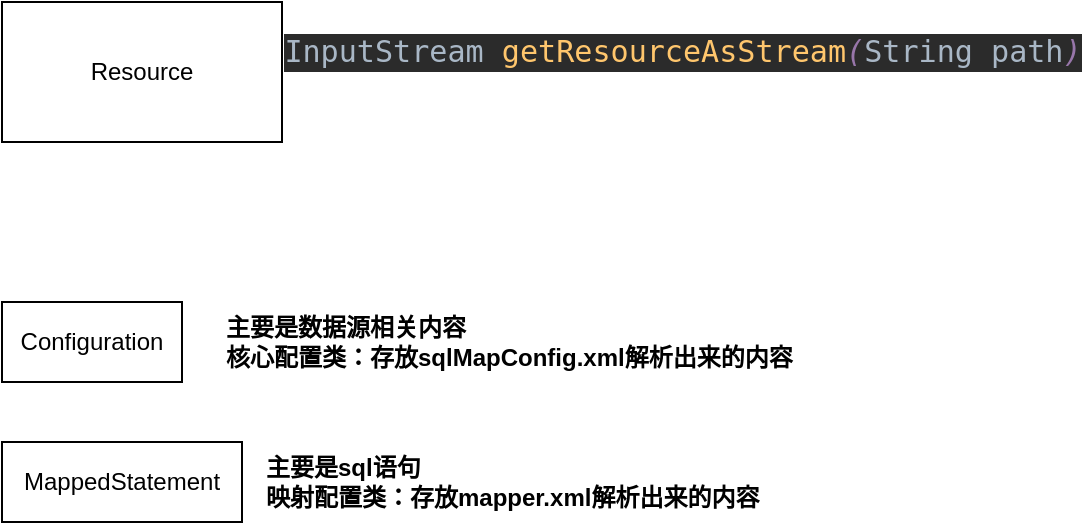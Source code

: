 <mxfile version="15.5.0" type="github">
  <diagram id="fpE3rJZCKHkUnjjX4ydw" name="第 1 页">
    <mxGraphModel dx="2377" dy="972" grid="1" gridSize="10" guides="1" tooltips="1" connect="1" arrows="1" fold="1" page="1" pageScale="1" pageWidth="827" pageHeight="1169" math="0" shadow="0">
      <root>
        <mxCell id="0" />
        <mxCell id="1" parent="0" />
        <mxCell id="X6iJabfwmCCyM0tsu5hm-1" value="Resource" style="whiteSpace=wrap;html=1;" vertex="1" parent="1">
          <mxGeometry x="-160" y="100" width="140" height="70" as="geometry" />
        </mxCell>
        <mxCell id="X6iJabfwmCCyM0tsu5hm-2" style="edgeStyle=orthogonalEdgeStyle;rounded=0;orthogonalLoop=1;jettySize=auto;html=1;exitX=0.5;exitY=1;exitDx=0;exitDy=0;" edge="1" parent="1" source="X6iJabfwmCCyM0tsu5hm-1" target="X6iJabfwmCCyM0tsu5hm-1">
          <mxGeometry relative="1" as="geometry" />
        </mxCell>
        <mxCell id="X6iJabfwmCCyM0tsu5hm-3" value="Configuration" style="whiteSpace=wrap;html=1;" vertex="1" parent="1">
          <mxGeometry x="-160" y="250" width="90" height="40" as="geometry" />
        </mxCell>
        <mxCell id="X6iJabfwmCCyM0tsu5hm-4" value="MappedStatement" style="whiteSpace=wrap;html=1;" vertex="1" parent="1">
          <mxGeometry x="-160" y="320" width="120" height="40" as="geometry" />
        </mxCell>
        <mxCell id="X6iJabfwmCCyM0tsu5hm-7" value="&lt;pre style=&quot;background-color: rgb(43 , 43 , 43) ; color: rgb(169 , 183 , 198) ; font-family: &amp;#34;consolas&amp;#34; , monospace ; font-size: 11.3pt&quot;&gt;InputStream &lt;span style=&quot;color: rgb(255 , 198 , 109)&quot;&gt;getResourceAsStream&lt;/span&gt;&lt;span style=&quot;color: rgb(152 , 118 , 170) ; font-style: italic&quot;&gt;(&lt;/span&gt;String path&lt;span style=&quot;color: rgb(152 , 118 , 170) ; font-style: italic&quot;&gt;)&lt;/span&gt;&lt;/pre&gt;" style="text;html=1;align=center;verticalAlign=middle;resizable=0;points=[];autosize=1;strokeColor=none;fillColor=none;" vertex="1" parent="1">
          <mxGeometry x="-10" y="100" width="380" height="50" as="geometry" />
        </mxCell>
        <mxCell id="X6iJabfwmCCyM0tsu5hm-8" value="主要是数据源相关内容&lt;br&gt;核心配置类：存放sqlMapConfig.xml解析出来的内容" style="text;html=1;align=left;verticalAlign=middle;resizable=0;points=[];autosize=1;strokeColor=none;fillColor=none;fontStyle=1" vertex="1" parent="1">
          <mxGeometry x="-50" y="255" width="300" height="30" as="geometry" />
        </mxCell>
        <mxCell id="X6iJabfwmCCyM0tsu5hm-9" value="主要是sql语句&lt;br&gt;映射配置类：存放mapper.xml解析出来的内容" style="text;html=1;align=left;verticalAlign=middle;resizable=0;points=[];autosize=1;strokeColor=none;fillColor=none;fontStyle=1" vertex="1" parent="1">
          <mxGeometry x="-30" y="325" width="260" height="30" as="geometry" />
        </mxCell>
      </root>
    </mxGraphModel>
  </diagram>
</mxfile>
